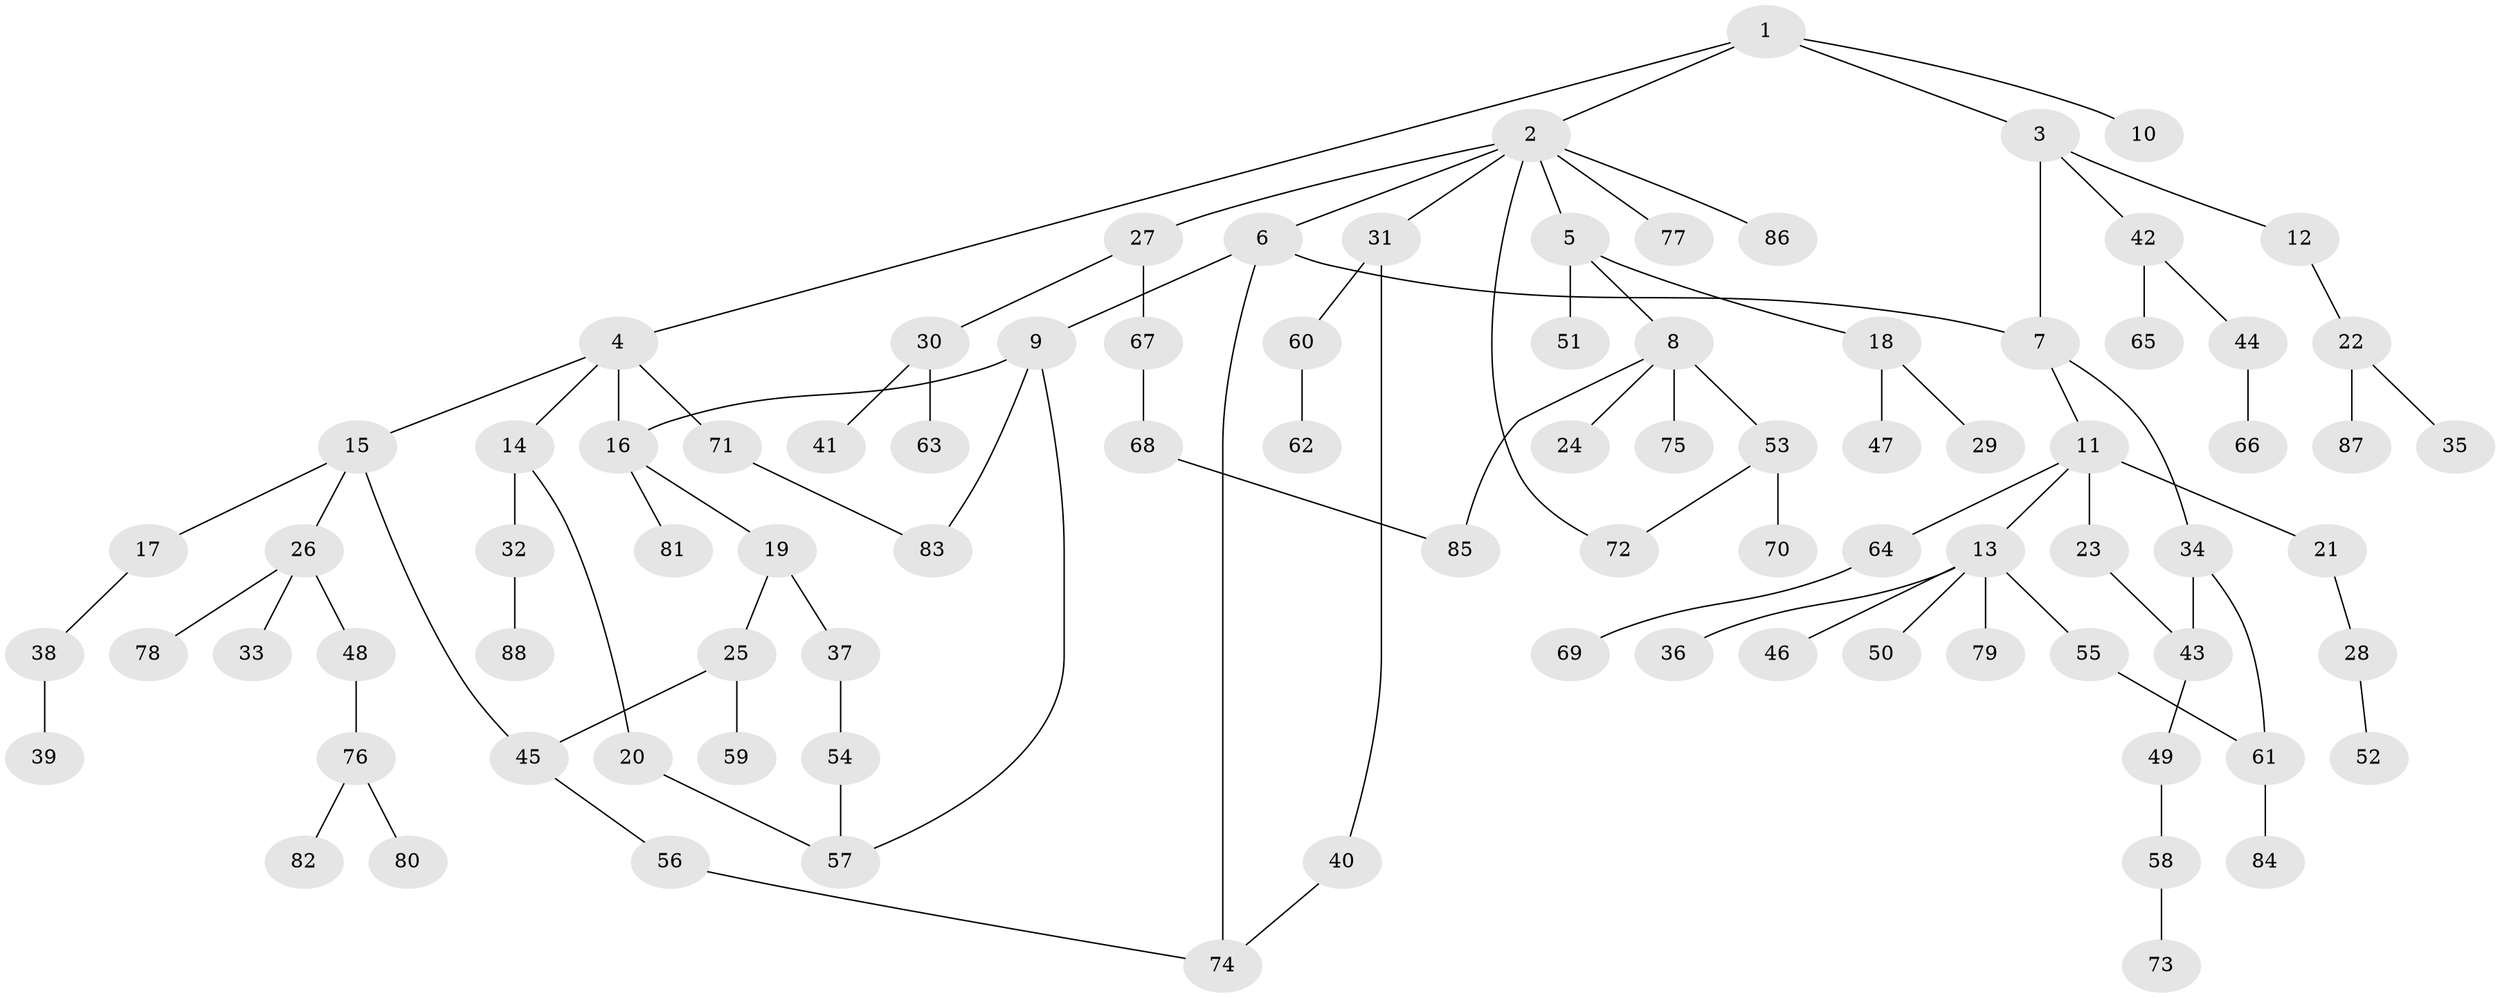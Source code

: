 // coarse degree distribution, {10: 0.01694915254237288, 4: 0.05084745762711865, 6: 0.01694915254237288, 5: 0.11864406779661017, 1: 0.423728813559322, 3: 0.13559322033898305, 2: 0.23728813559322035}
// Generated by graph-tools (version 1.1) at 2025/51/02/27/25 19:51:40]
// undirected, 88 vertices, 99 edges
graph export_dot {
graph [start="1"]
  node [color=gray90,style=filled];
  1;
  2;
  3;
  4;
  5;
  6;
  7;
  8;
  9;
  10;
  11;
  12;
  13;
  14;
  15;
  16;
  17;
  18;
  19;
  20;
  21;
  22;
  23;
  24;
  25;
  26;
  27;
  28;
  29;
  30;
  31;
  32;
  33;
  34;
  35;
  36;
  37;
  38;
  39;
  40;
  41;
  42;
  43;
  44;
  45;
  46;
  47;
  48;
  49;
  50;
  51;
  52;
  53;
  54;
  55;
  56;
  57;
  58;
  59;
  60;
  61;
  62;
  63;
  64;
  65;
  66;
  67;
  68;
  69;
  70;
  71;
  72;
  73;
  74;
  75;
  76;
  77;
  78;
  79;
  80;
  81;
  82;
  83;
  84;
  85;
  86;
  87;
  88;
  1 -- 2;
  1 -- 3;
  1 -- 4;
  1 -- 10;
  2 -- 5;
  2 -- 6;
  2 -- 27;
  2 -- 31;
  2 -- 72;
  2 -- 77;
  2 -- 86;
  3 -- 7;
  3 -- 12;
  3 -- 42;
  4 -- 14;
  4 -- 15;
  4 -- 16;
  4 -- 71;
  5 -- 8;
  5 -- 18;
  5 -- 51;
  6 -- 9;
  6 -- 7;
  6 -- 74;
  7 -- 11;
  7 -- 34;
  8 -- 24;
  8 -- 53;
  8 -- 75;
  8 -- 85;
  9 -- 16;
  9 -- 83;
  9 -- 57;
  11 -- 13;
  11 -- 21;
  11 -- 23;
  11 -- 64;
  12 -- 22;
  13 -- 36;
  13 -- 46;
  13 -- 50;
  13 -- 55;
  13 -- 79;
  14 -- 20;
  14 -- 32;
  15 -- 17;
  15 -- 26;
  15 -- 45;
  16 -- 19;
  16 -- 81;
  17 -- 38;
  18 -- 29;
  18 -- 47;
  19 -- 25;
  19 -- 37;
  20 -- 57;
  21 -- 28;
  22 -- 35;
  22 -- 87;
  23 -- 43;
  25 -- 59;
  25 -- 45;
  26 -- 33;
  26 -- 48;
  26 -- 78;
  27 -- 30;
  27 -- 67;
  28 -- 52;
  30 -- 41;
  30 -- 63;
  31 -- 40;
  31 -- 60;
  32 -- 88;
  34 -- 43;
  34 -- 61;
  37 -- 54;
  38 -- 39;
  40 -- 74;
  42 -- 44;
  42 -- 65;
  43 -- 49;
  44 -- 66;
  45 -- 56;
  48 -- 76;
  49 -- 58;
  53 -- 70;
  53 -- 72;
  54 -- 57;
  55 -- 61;
  56 -- 74;
  58 -- 73;
  60 -- 62;
  61 -- 84;
  64 -- 69;
  67 -- 68;
  68 -- 85;
  71 -- 83;
  76 -- 80;
  76 -- 82;
}
